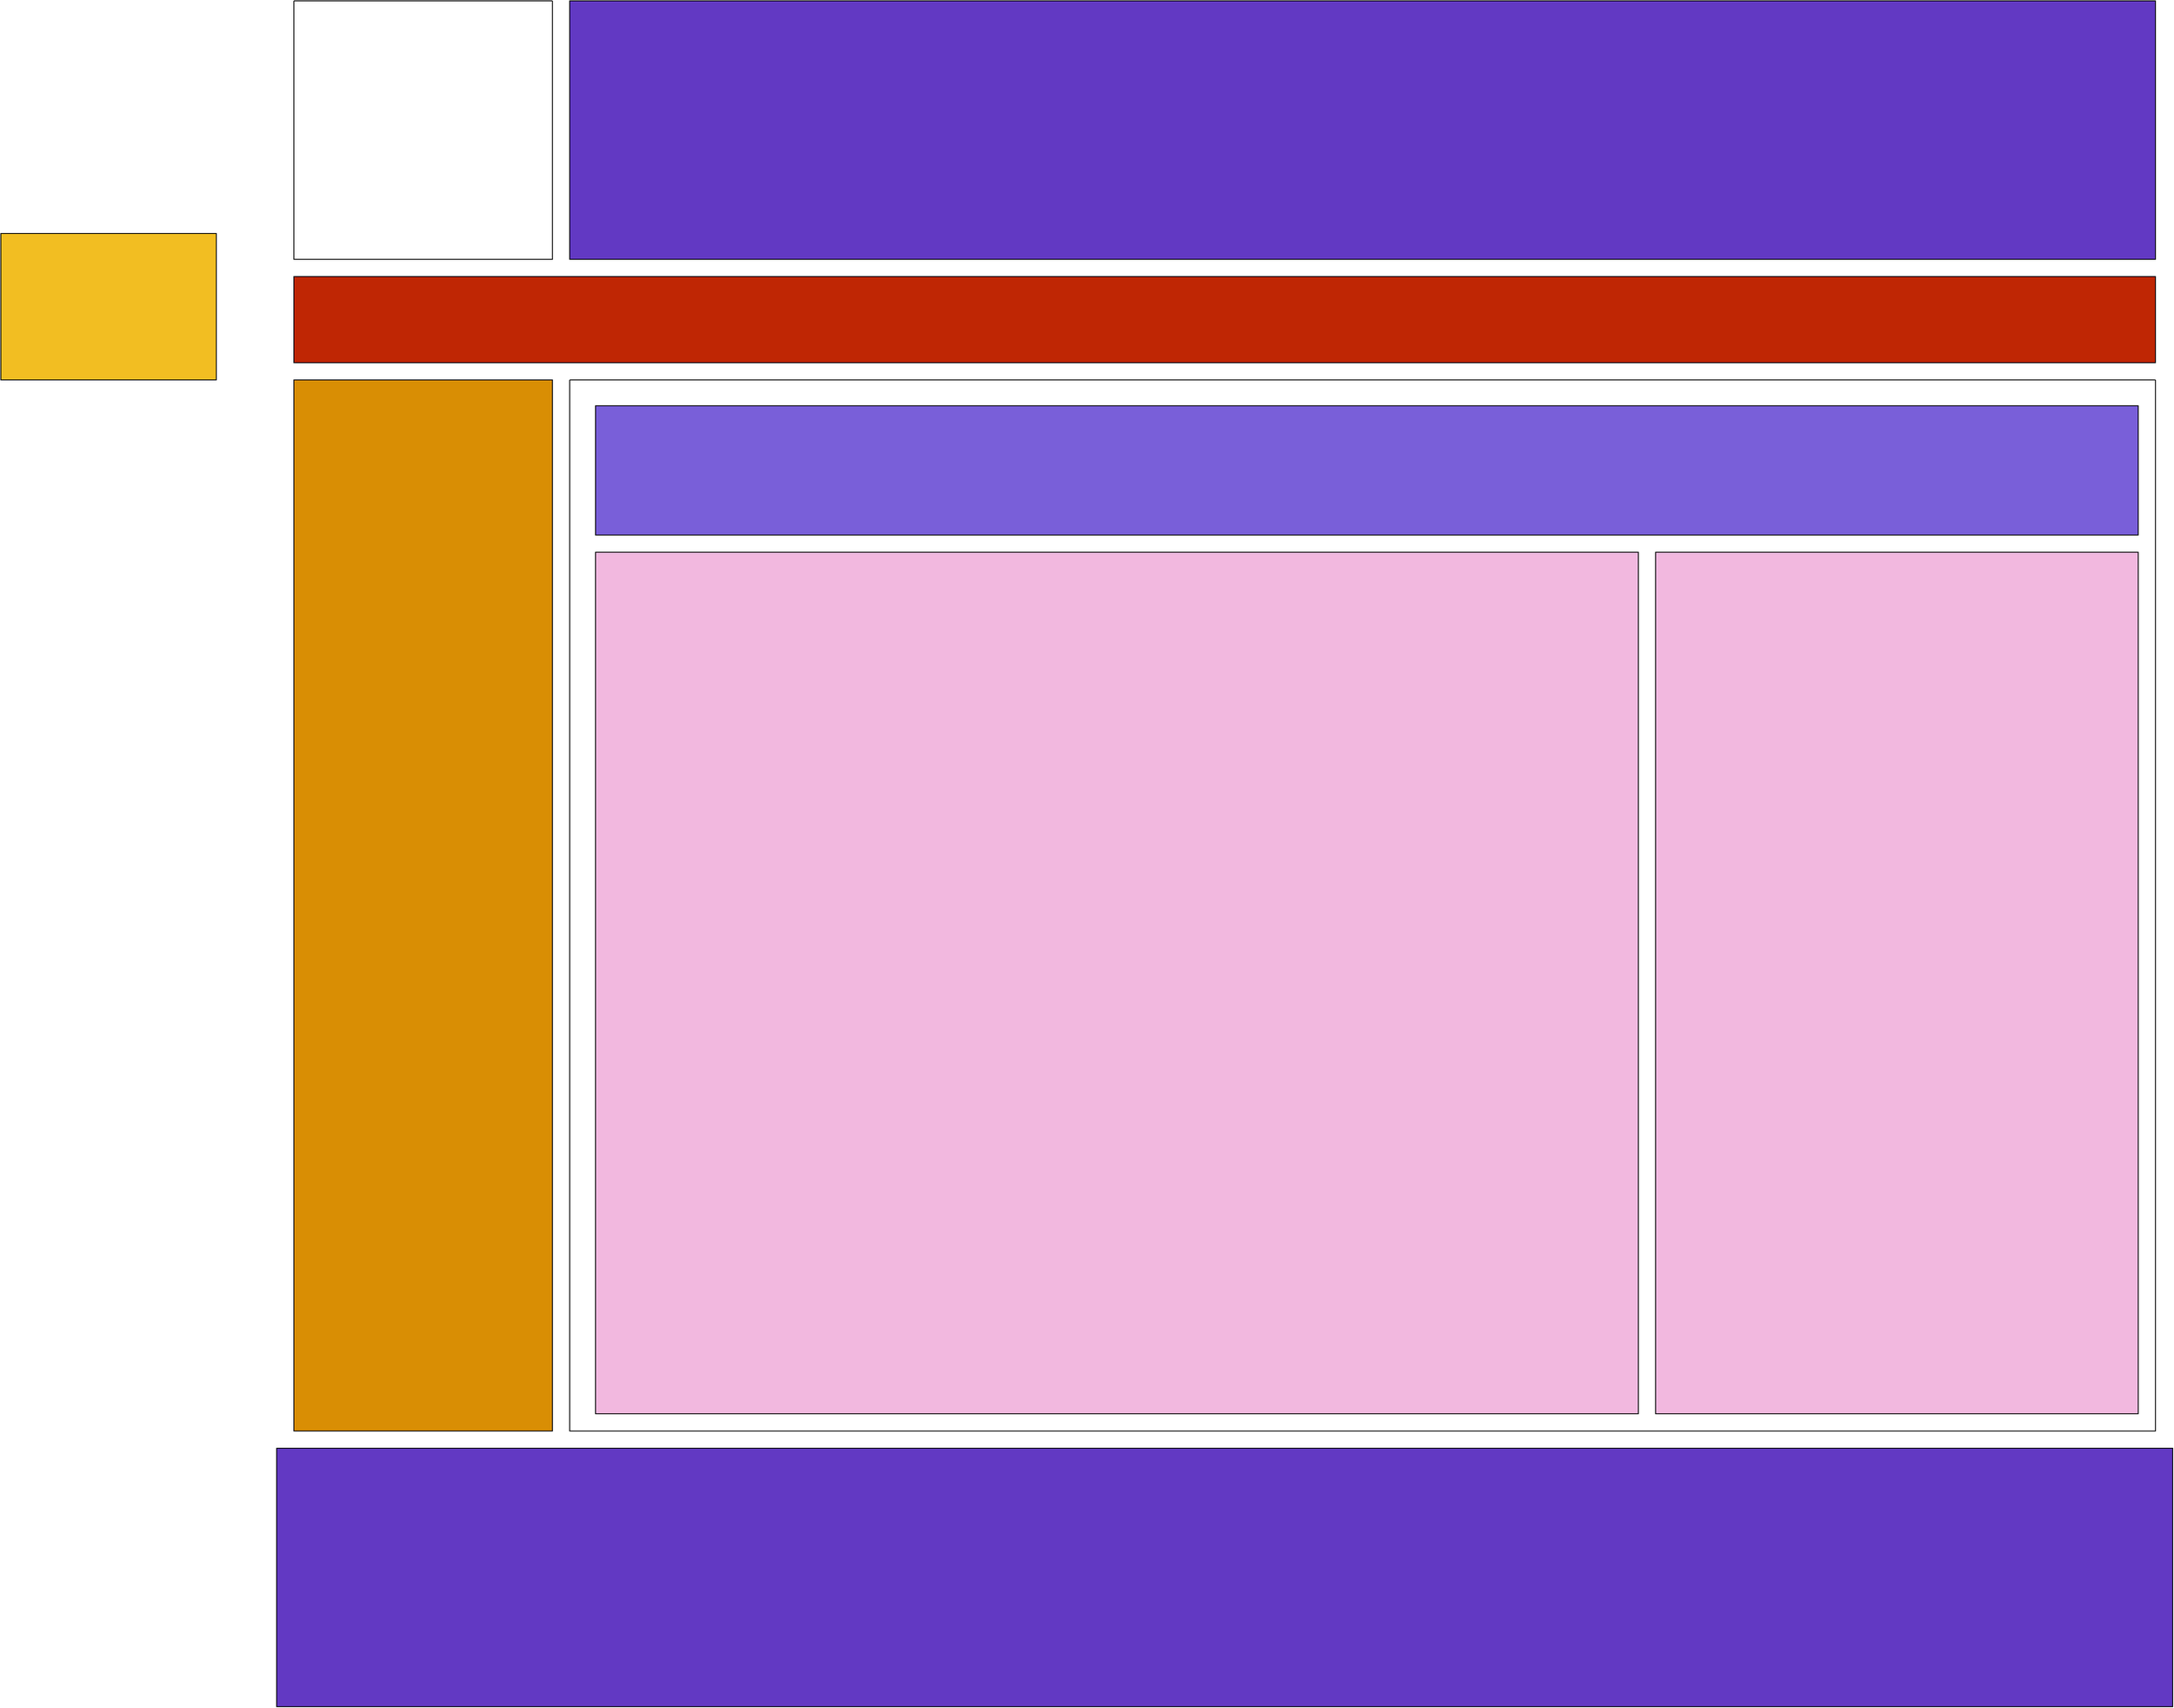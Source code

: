 <mxfile version="20.2.1" type="device"><diagram name="Page-1" id="03018318-947c-dd8e-b7a3-06fadd420f32"><mxGraphModel dx="4655" dy="1985" grid="1" gridSize="10" guides="1" tooltips="1" connect="1" arrows="1" fold="1" page="1" pageScale="1" pageWidth="1100" pageHeight="850" background="none" math="0" shadow="0"><root><mxCell id="0"/><mxCell id="1" parent="0"/><mxCell id="EAzEIV-2aMHj3JyLnHzV-3" value="" style="swimlane;startSize=0;" parent="1" vertex="1"><mxGeometry x="20" y="20" width="300" height="300" as="geometry"/></mxCell><mxCell id="EAzEIV-2aMHj3JyLnHzV-7" value="" style="rounded=0;whiteSpace=wrap;html=1;fillColor=#c616f2;" parent="1" vertex="1"><mxGeometry x="20" y="340" width="2160" height="100" as="geometry"/></mxCell><mxCell id="EAzEIV-2aMHj3JyLnHzV-10" value="" style="swimlane;startSize=0;" parent="1" vertex="1"><mxGeometry x="340" y="460" width="1840" height="1220" as="geometry"/></mxCell><mxCell id="HsHT3u5mULFnalOlGHF3-1" value="" style="rounded=0;whiteSpace=wrap;html=1;fillColor=#795fd9;" parent="EAzEIV-2aMHj3JyLnHzV-10" vertex="1"><mxGeometry x="30" y="30" width="1790" height="150" as="geometry"/></mxCell><mxCell id="HsHT3u5mULFnalOlGHF3-3" value="" style="rounded=0;whiteSpace=wrap;html=1;fillColor=#795fd9e5;" parent="EAzEIV-2aMHj3JyLnHzV-10" vertex="1"><mxGeometry x="30" y="200" width="1210" height="1000" as="geometry"/></mxCell><mxCell id="HsHT3u5mULFnalOlGHF3-6" value="" style="rounded=0;whiteSpace=wrap;html=1;fillColor=#795fd9b0;" parent="EAzEIV-2aMHj3JyLnHzV-10" vertex="1"><mxGeometry x="1260" y="200" width="560" height="1000" as="geometry"/></mxCell><mxCell id="OWeVQQuCYwmOW-AH9_QB-1" value="" style="rounded=0;whiteSpace=wrap;html=1;fillColor=#f2b8df;" vertex="1" parent="EAzEIV-2aMHj3JyLnHzV-10"><mxGeometry x="30" y="200" width="1210" height="1000" as="geometry"/></mxCell><mxCell id="OWeVQQuCYwmOW-AH9_QB-8" value="" style="rounded=0;whiteSpace=wrap;html=1;fillColor=#f2b8df;" vertex="1" parent="EAzEIV-2aMHj3JyLnHzV-10"><mxGeometry x="1260" y="200" width="560" height="1000" as="geometry"/></mxCell><mxCell id="66lHpIWOjRGnPTWDKJ5A-2" value="" style="rounded=0;whiteSpace=wrap;html=1;fillColor=#730217;" parent="1" vertex="1"><mxGeometry y="1700" width="2200" height="300" as="geometry"/></mxCell><mxCell id="DAEFWwbr-ZF9UNZejHR9-5" value="" style="rounded=0;whiteSpace=wrap;html=1;fillColor=#730217cc;" parent="1" vertex="1"><mxGeometry x="340" y="20" width="1840" height="300" as="geometry"/></mxCell><mxCell id="OWeVQQuCYwmOW-AH9_QB-3" value="" style="rounded=0;whiteSpace=wrap;html=1;fillColor=#f2be22;" vertex="1" parent="1"><mxGeometry x="-320" y="290" width="250" height="170" as="geometry"/></mxCell><mxCell id="OWeVQQuCYwmOW-AH9_QB-4" value="" style="rounded=0;whiteSpace=wrap;html=1;fillColor=#bf2604;" vertex="1" parent="1"><mxGeometry y="1700" width="2200" height="300" as="geometry"/></mxCell><mxCell id="OWeVQQuCYwmOW-AH9_QB-5" value="" style="rounded=0;whiteSpace=wrap;html=1;fillColor=#6239c3;" vertex="1" parent="1"><mxGeometry x="340" y="20" width="1840" height="300" as="geometry"/></mxCell><mxCell id="OWeVQQuCYwmOW-AH9_QB-7" value="" style="rounded=0;whiteSpace=wrap;html=1;fillColor=#6239c3;" vertex="1" parent="1"><mxGeometry y="1700" width="2200" height="300" as="geometry"/></mxCell><mxCell id="DAEFWwbr-ZF9UNZejHR9-6" value="" style="rounded=0;whiteSpace=wrap;html=1;fillColor=#1637F2;" parent="1" vertex="1"><mxGeometry x="20" y="460" width="300" height="1210" as="geometry"/></mxCell><mxCell id="OWeVQQuCYwmOW-AH9_QB-6" value="" style="rounded=0;whiteSpace=wrap;html=1;fillColor=#bf2604;" vertex="1" parent="1"><mxGeometry x="20" y="340" width="2160" height="100" as="geometry"/></mxCell><mxCell id="OWeVQQuCYwmOW-AH9_QB-9" value="" style="rounded=0;whiteSpace=wrap;html=1;fillColor=#bf2604;" vertex="1" parent="1"><mxGeometry x="20" y="460" width="300" height="1220" as="geometry"/></mxCell><mxCell id="OWeVQQuCYwmOW-AH9_QB-2" value="" style="rounded=0;whiteSpace=wrap;html=1;fillColor=#d98e04;" vertex="1" parent="1"><mxGeometry x="20" y="460" width="300" height="1220" as="geometry"/></mxCell></root></mxGraphModel></diagram></mxfile>